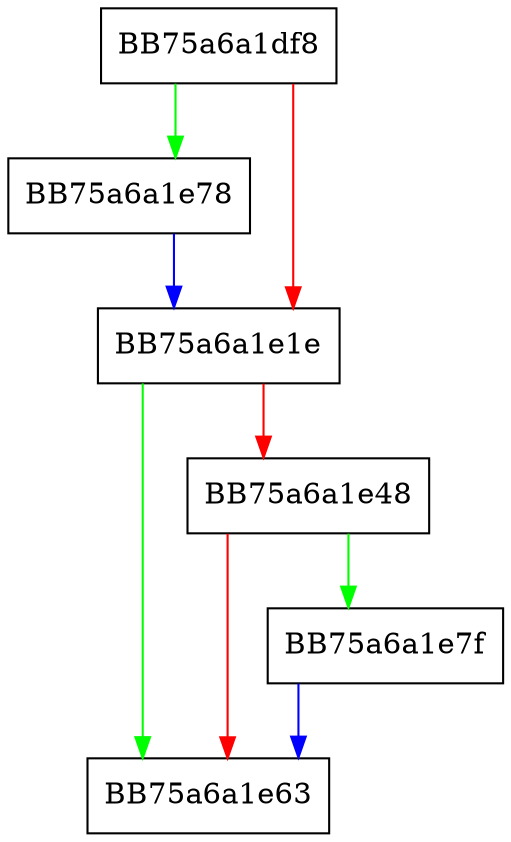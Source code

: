 digraph Read {
  node [shape="box"];
  graph [splines=ortho];
  BB75a6a1df8 -> BB75a6a1e78 [color="green"];
  BB75a6a1df8 -> BB75a6a1e1e [color="red"];
  BB75a6a1e1e -> BB75a6a1e63 [color="green"];
  BB75a6a1e1e -> BB75a6a1e48 [color="red"];
  BB75a6a1e48 -> BB75a6a1e7f [color="green"];
  BB75a6a1e48 -> BB75a6a1e63 [color="red"];
  BB75a6a1e78 -> BB75a6a1e1e [color="blue"];
  BB75a6a1e7f -> BB75a6a1e63 [color="blue"];
}